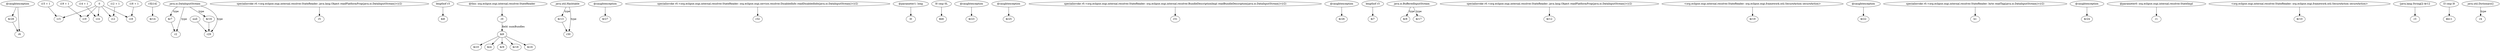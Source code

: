 digraph g {
0[label="@caughtexception"]
1[label="$r28"]
0->1[label=""]
2[label="i14 + 1"]
3[label="i14"]
2->3[label=""]
4[label="r3[i14]"]
5[label="$r14"]
4->5[label=""]
6[label="java.io.DataInputStream"]
7[label="r2"]
6->7[label="type"]
8[label="i15 + 1"]
9[label="i15"]
8->9[label=""]
10[label="specialinvoke r0.<org.eclipse.osgi.internal.resolver.StateReader: java.lang.Object readPlatformProp(java.io.DataInputStream)>(r2)"]
11[label="r5"]
10->11[label=""]
12[label="lengthof r3"]
13[label="$i8"]
12->13[label=""]
14[label="r6"]
1->14[label=""]
15[label="$i9"]
16[label="$i10"]
15->16[label=""]
17[label="$r16"]
18[label="r29"]
17->18[label=""]
0->14[label=""]
19[label="$r7"]
19->7[label=""]
20[label="$r13"]
21[label="r30"]
20->21[label=""]
22[label="i19 + 1"]
23[label="i19"]
22->23[label=""]
24[label="@caughtexception"]
25[label="$r27"]
24->25[label=""]
26[label="r0"]
26->15[label="field: numBundles"]
27[label="specialinvoke r0.<org.eclipse.osgi.internal.resolver.StateReader: org.eclipse.osgi.service.resolver.DisabledInfo readDisabledInfo(java.io.DataInputStream)>(r2)"]
28[label="r32"]
27->28[label=""]
29[label="0"]
29->9[label=""]
30[label="@parameter1: long"]
31[label="l0"]
30->31[label=""]
32[label="l0 cmp 0L"]
33[label="$b6"]
32->33[label=""]
34[label="@caughtexception"]
35[label="$r23"]
34->35[label=""]
36[label="@this: org.eclipse.osgi.internal.resolver.StateReader"]
36->26[label=""]
37[label="i18"]
29->37[label=""]
38[label="i18 + 1"]
38->37[label=""]
39[label="@caughtexception"]
40[label="$r25"]
39->40[label=""]
6->19[label="type"]
41[label="specialinvoke r0.<org.eclipse.osgi.internal.resolver.StateReader: org.eclipse.osgi.internal.resolver.BundleDescriptionImpl readBundleDescription(java.io.DataInputStream)>(r2)"]
42[label="r31"]
41->42[label=""]
43[label="java.util.Hashtable"]
43->21[label="type"]
44[label="@caughtexception"]
45[label="$r26"]
44->45[label=""]
46[label="i12"]
29->46[label=""]
47[label="i12 + 1"]
47->46[label=""]
48[label="$z4"]
15->48[label=""]
49[label="lengthof r3"]
50[label="$i7"]
49->50[label=""]
43->20[label="type"]
51[label="$r9"]
15->51[label=""]
52[label="java.io.BufferedInputStream"]
53[label="$r8"]
52->53[label="type"]
29->3[label=""]
54[label="$r18"]
15->54[label=""]
55[label="specialinvoke r0.<org.eclipse.osgi.internal.resolver.StateReader: java.lang.Object readPlatformProp(java.io.DataInputStream)>(r2)"]
56[label="$r12"]
55->56[label=""]
57[label="$r17"]
52->57[label="type"]
58[label="<org.eclipse.osgi.internal.resolver.StateReader: org.eclipse.osgi.framework.util.SecureAction secureAction>"]
59[label="$r19"]
58->59[label=""]
60[label="@caughtexception"]
61[label="$r22"]
60->61[label=""]
62[label="specialinvoke r0.<org.eclipse.osgi.internal.resolver.StateReader: byte readTag(java.io.DataInputStream)>(r2)"]
63[label="b1"]
62->63[label=""]
64[label="@caughtexception"]
65[label="$r24"]
64->65[label=""]
66[label="@parameter0: org.eclipse.osgi.internal.resolver.StateImpl"]
67[label="r1"]
66->67[label=""]
68[label="null"]
68->18[label=""]
69[label="<org.eclipse.osgi.internal.resolver.StateReader: org.eclipse.osgi.framework.util.SecureAction secureAction>"]
70[label="$r10"]
69->70[label=""]
71[label="(java.lang.String[]) $r12"]
72[label="r3"]
71->72[label=""]
73[label="$i16"]
15->73[label=""]
29->23[label=""]
6->17[label="type"]
74[label="l3 cmp l0"]
75[label="$b11"]
74->75[label=""]
6->18[label="type"]
76[label="java.util.Dictionary[]"]
77[label="r4"]
76->77[label="type"]
}